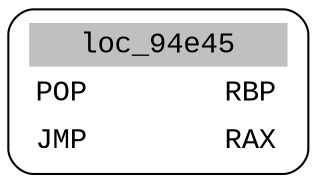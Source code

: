 digraph asm_graph {
1941 [
shape="Mrecord" fontname="Courier New"label =<<table border="0" cellborder="0" cellpadding="3"><tr><td align="center" colspan="2" bgcolor="grey">loc_94e45</td></tr><tr><td align="left">POP        RBP</td></tr><tr><td align="left">JMP        RAX</td></tr></table>> ];
}